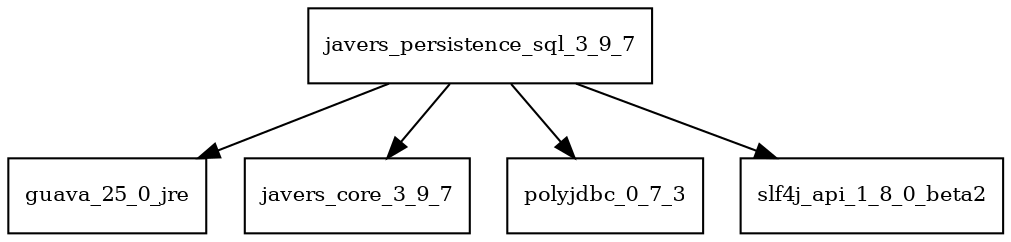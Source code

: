 digraph javers_persistence_sql_3_9_7_dependencies {
  node [shape = box, fontsize=10.0];
  javers_persistence_sql_3_9_7 -> guava_25_0_jre;
  javers_persistence_sql_3_9_7 -> javers_core_3_9_7;
  javers_persistence_sql_3_9_7 -> polyjdbc_0_7_3;
  javers_persistence_sql_3_9_7 -> slf4j_api_1_8_0_beta2;
}
